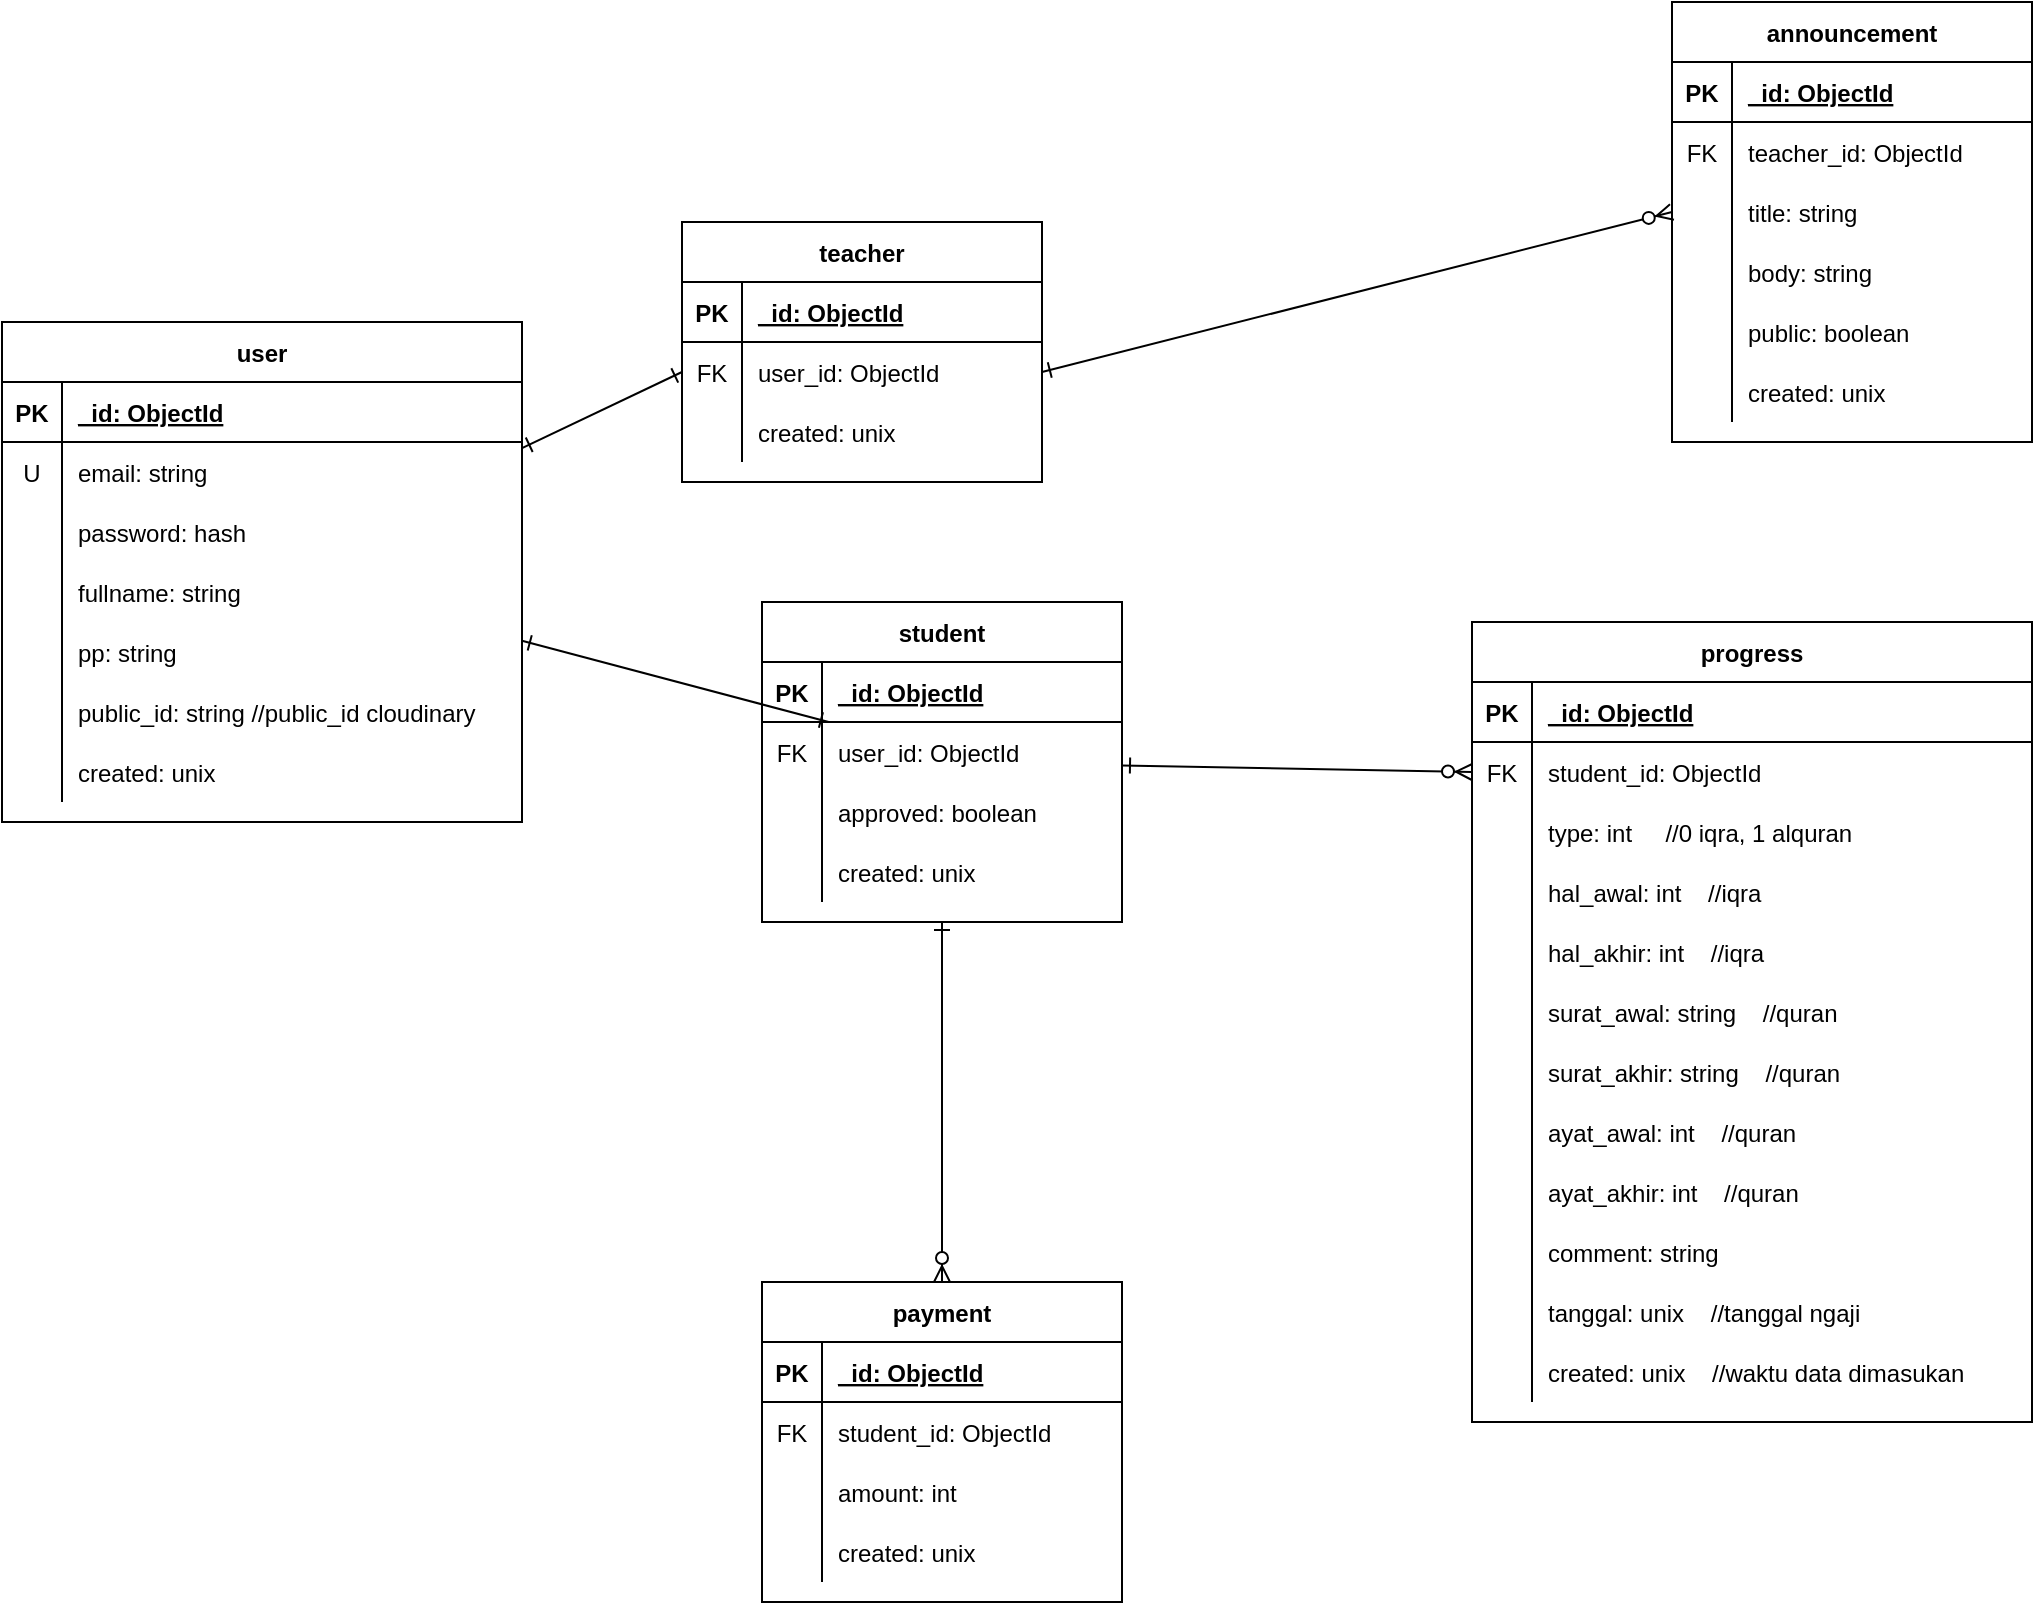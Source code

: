 <mxfile version="13.9.6" type="device"><diagram id="DV24gsyPPOaCLIw5aVf-" name="Page-1"><mxGraphModel dx="2463" dy="1317" grid="1" gridSize="10" guides="1" tooltips="1" connect="1" arrows="1" fold="1" page="1" pageScale="1" pageWidth="850" pageHeight="1100" math="0" shadow="0"><root><mxCell id="0"/><mxCell id="1" parent="0"/><mxCell id="O40sSl9qbwAh7Abz9LdF-49" style="rounded=0;orthogonalLoop=1;jettySize=auto;html=1;entryX=0;entryY=0.5;entryDx=0;entryDy=0;startArrow=ERone;startFill=0;endArrow=ERone;endFill=0;" parent="1" source="O40sSl9qbwAh7Abz9LdF-1" target="O40sSl9qbwAh7Abz9LdF-24" edge="1"><mxGeometry relative="1" as="geometry"/></mxCell><mxCell id="O40sSl9qbwAh7Abz9LdF-50" style="rounded=0;orthogonalLoop=1;jettySize=auto;html=1;startArrow=ERone;startFill=0;endArrow=ERone;endFill=0;" parent="1" source="O40sSl9qbwAh7Abz9LdF-1" target="O40sSl9qbwAh7Abz9LdF-43" edge="1"><mxGeometry relative="1" as="geometry"/></mxCell><mxCell id="O40sSl9qbwAh7Abz9LdF-1" value="user" style="shape=table;startSize=30;container=1;collapsible=1;childLayout=tableLayout;fixedRows=1;rowLines=0;fontStyle=1;align=center;resizeLast=1;" parent="1" vertex="1"><mxGeometry x="260" y="200" width="260" height="250" as="geometry"/></mxCell><mxCell id="O40sSl9qbwAh7Abz9LdF-2" value="" style="shape=partialRectangle;collapsible=0;dropTarget=0;pointerEvents=0;fillColor=none;top=0;left=0;bottom=1;right=0;points=[[0,0.5],[1,0.5]];portConstraint=eastwest;" parent="O40sSl9qbwAh7Abz9LdF-1" vertex="1"><mxGeometry y="30" width="260" height="30" as="geometry"/></mxCell><mxCell id="O40sSl9qbwAh7Abz9LdF-3" value="PK" style="shape=partialRectangle;connectable=0;fillColor=none;top=0;left=0;bottom=0;right=0;fontStyle=1;overflow=hidden;" parent="O40sSl9qbwAh7Abz9LdF-2" vertex="1"><mxGeometry width="30" height="30" as="geometry"/></mxCell><mxCell id="O40sSl9qbwAh7Abz9LdF-4" value="_id: ObjectId" style="shape=partialRectangle;connectable=0;fillColor=none;top=0;left=0;bottom=0;right=0;align=left;spacingLeft=6;fontStyle=5;overflow=hidden;" parent="O40sSl9qbwAh7Abz9LdF-2" vertex="1"><mxGeometry x="30" width="230" height="30" as="geometry"/></mxCell><mxCell id="O40sSl9qbwAh7Abz9LdF-5" value="" style="shape=partialRectangle;collapsible=0;dropTarget=0;pointerEvents=0;fillColor=none;top=0;left=0;bottom=0;right=0;points=[[0,0.5],[1,0.5]];portConstraint=eastwest;" parent="O40sSl9qbwAh7Abz9LdF-1" vertex="1"><mxGeometry y="60" width="260" height="30" as="geometry"/></mxCell><mxCell id="O40sSl9qbwAh7Abz9LdF-6" value="U" style="shape=partialRectangle;connectable=0;fillColor=none;top=0;left=0;bottom=0;right=0;editable=1;overflow=hidden;" parent="O40sSl9qbwAh7Abz9LdF-5" vertex="1"><mxGeometry width="30" height="30" as="geometry"/></mxCell><mxCell id="O40sSl9qbwAh7Abz9LdF-7" value="email: string" style="shape=partialRectangle;connectable=0;fillColor=none;top=0;left=0;bottom=0;right=0;align=left;spacingLeft=6;overflow=hidden;" parent="O40sSl9qbwAh7Abz9LdF-5" vertex="1"><mxGeometry x="30" width="230" height="30" as="geometry"/></mxCell><mxCell id="O40sSl9qbwAh7Abz9LdF-8" value="" style="shape=partialRectangle;collapsible=0;dropTarget=0;pointerEvents=0;fillColor=none;top=0;left=0;bottom=0;right=0;points=[[0,0.5],[1,0.5]];portConstraint=eastwest;" parent="O40sSl9qbwAh7Abz9LdF-1" vertex="1"><mxGeometry y="90" width="260" height="30" as="geometry"/></mxCell><mxCell id="O40sSl9qbwAh7Abz9LdF-9" value="" style="shape=partialRectangle;connectable=0;fillColor=none;top=0;left=0;bottom=0;right=0;editable=1;overflow=hidden;" parent="O40sSl9qbwAh7Abz9LdF-8" vertex="1"><mxGeometry width="30" height="30" as="geometry"/></mxCell><mxCell id="O40sSl9qbwAh7Abz9LdF-10" value="password: hash" style="shape=partialRectangle;connectable=0;fillColor=none;top=0;left=0;bottom=0;right=0;align=left;spacingLeft=6;overflow=hidden;" parent="O40sSl9qbwAh7Abz9LdF-8" vertex="1"><mxGeometry x="30" width="230" height="30" as="geometry"/></mxCell><mxCell id="O40sSl9qbwAh7Abz9LdF-11" value="" style="shape=partialRectangle;collapsible=0;dropTarget=0;pointerEvents=0;fillColor=none;top=0;left=0;bottom=0;right=0;points=[[0,0.5],[1,0.5]];portConstraint=eastwest;" parent="O40sSl9qbwAh7Abz9LdF-1" vertex="1"><mxGeometry y="120" width="260" height="30" as="geometry"/></mxCell><mxCell id="O40sSl9qbwAh7Abz9LdF-12" value="" style="shape=partialRectangle;connectable=0;fillColor=none;top=0;left=0;bottom=0;right=0;editable=1;overflow=hidden;" parent="O40sSl9qbwAh7Abz9LdF-11" vertex="1"><mxGeometry width="30" height="30" as="geometry"/></mxCell><mxCell id="O40sSl9qbwAh7Abz9LdF-13" value="fullname: string" style="shape=partialRectangle;connectable=0;fillColor=none;top=0;left=0;bottom=0;right=0;align=left;spacingLeft=6;overflow=hidden;" parent="O40sSl9qbwAh7Abz9LdF-11" vertex="1"><mxGeometry x="30" width="230" height="30" as="geometry"/></mxCell><mxCell id="O40sSl9qbwAh7Abz9LdF-14" value="" style="shape=partialRectangle;collapsible=0;dropTarget=0;pointerEvents=0;fillColor=none;top=0;left=0;bottom=0;right=0;points=[[0,0.5],[1,0.5]];portConstraint=eastwest;" parent="O40sSl9qbwAh7Abz9LdF-1" vertex="1"><mxGeometry y="150" width="260" height="30" as="geometry"/></mxCell><mxCell id="O40sSl9qbwAh7Abz9LdF-15" value="" style="shape=partialRectangle;connectable=0;fillColor=none;top=0;left=0;bottom=0;right=0;editable=1;overflow=hidden;" parent="O40sSl9qbwAh7Abz9LdF-14" vertex="1"><mxGeometry width="30" height="30" as="geometry"/></mxCell><mxCell id="O40sSl9qbwAh7Abz9LdF-16" value="pp: string" style="shape=partialRectangle;connectable=0;fillColor=none;top=0;left=0;bottom=0;right=0;align=left;spacingLeft=6;overflow=hidden;" parent="O40sSl9qbwAh7Abz9LdF-14" vertex="1"><mxGeometry x="30" width="230" height="30" as="geometry"/></mxCell><mxCell id="O40sSl9qbwAh7Abz9LdF-36" value="" style="shape=partialRectangle;collapsible=0;dropTarget=0;pointerEvents=0;fillColor=none;top=0;left=0;bottom=0;right=0;points=[[0,0.5],[1,0.5]];portConstraint=eastwest;" parent="O40sSl9qbwAh7Abz9LdF-1" vertex="1"><mxGeometry y="180" width="260" height="30" as="geometry"/></mxCell><mxCell id="O40sSl9qbwAh7Abz9LdF-37" value="" style="shape=partialRectangle;connectable=0;fillColor=none;top=0;left=0;bottom=0;right=0;editable=1;overflow=hidden;" parent="O40sSl9qbwAh7Abz9LdF-36" vertex="1"><mxGeometry width="30" height="30" as="geometry"/></mxCell><mxCell id="O40sSl9qbwAh7Abz9LdF-38" value="public_id: string //public_id cloudinary" style="shape=partialRectangle;connectable=0;fillColor=none;top=0;left=0;bottom=0;right=0;align=left;spacingLeft=6;overflow=hidden;" parent="O40sSl9qbwAh7Abz9LdF-36" vertex="1"><mxGeometry x="30" width="230" height="30" as="geometry"/></mxCell><mxCell id="_hJxSpxic40uHTcfQp2I-1" value="" style="shape=partialRectangle;collapsible=0;dropTarget=0;pointerEvents=0;fillColor=none;top=0;left=0;bottom=0;right=0;points=[[0,0.5],[1,0.5]];portConstraint=eastwest;" parent="O40sSl9qbwAh7Abz9LdF-1" vertex="1"><mxGeometry y="210" width="260" height="30" as="geometry"/></mxCell><mxCell id="_hJxSpxic40uHTcfQp2I-2" value="" style="shape=partialRectangle;connectable=0;fillColor=none;top=0;left=0;bottom=0;right=0;editable=1;overflow=hidden;" parent="_hJxSpxic40uHTcfQp2I-1" vertex="1"><mxGeometry width="30" height="30" as="geometry"/></mxCell><mxCell id="_hJxSpxic40uHTcfQp2I-3" value="created: unix" style="shape=partialRectangle;connectable=0;fillColor=none;top=0;left=0;bottom=0;right=0;align=left;spacingLeft=6;overflow=hidden;" parent="_hJxSpxic40uHTcfQp2I-1" vertex="1"><mxGeometry x="30" width="230" height="30" as="geometry"/></mxCell><mxCell id="O40sSl9qbwAh7Abz9LdF-70" style="rounded=0;orthogonalLoop=1;jettySize=auto;html=1;entryX=0;entryY=0.5;entryDx=0;entryDy=0;startArrow=ERone;startFill=0;endArrow=ERzeroToMany;endFill=1;exitX=1;exitY=0.5;exitDx=0;exitDy=0;" parent="1" source="O40sSl9qbwAh7Abz9LdF-24" target="O40sSl9qbwAh7Abz9LdF-58" edge="1"><mxGeometry relative="1" as="geometry"/></mxCell><mxCell id="O40sSl9qbwAh7Abz9LdF-20" value="teacher" style="shape=table;startSize=30;container=1;collapsible=1;childLayout=tableLayout;fixedRows=1;rowLines=0;fontStyle=1;align=center;resizeLast=1;" parent="1" vertex="1"><mxGeometry x="600" y="150" width="180" height="130" as="geometry"/></mxCell><mxCell id="O40sSl9qbwAh7Abz9LdF-21" value="" style="shape=partialRectangle;collapsible=0;dropTarget=0;pointerEvents=0;fillColor=none;top=0;left=0;bottom=1;right=0;points=[[0,0.5],[1,0.5]];portConstraint=eastwest;" parent="O40sSl9qbwAh7Abz9LdF-20" vertex="1"><mxGeometry y="30" width="180" height="30" as="geometry"/></mxCell><mxCell id="O40sSl9qbwAh7Abz9LdF-22" value="PK" style="shape=partialRectangle;connectable=0;fillColor=none;top=0;left=0;bottom=0;right=0;fontStyle=1;overflow=hidden;" parent="O40sSl9qbwAh7Abz9LdF-21" vertex="1"><mxGeometry width="30" height="30" as="geometry"/></mxCell><mxCell id="O40sSl9qbwAh7Abz9LdF-23" value="_id: ObjectId" style="shape=partialRectangle;connectable=0;fillColor=none;top=0;left=0;bottom=0;right=0;align=left;spacingLeft=6;fontStyle=5;overflow=hidden;" parent="O40sSl9qbwAh7Abz9LdF-21" vertex="1"><mxGeometry x="30" width="150" height="30" as="geometry"/></mxCell><mxCell id="O40sSl9qbwAh7Abz9LdF-24" value="" style="shape=partialRectangle;collapsible=0;dropTarget=0;pointerEvents=0;fillColor=none;top=0;left=0;bottom=0;right=0;points=[[0,0.5],[1,0.5]];portConstraint=eastwest;" parent="O40sSl9qbwAh7Abz9LdF-20" vertex="1"><mxGeometry y="60" width="180" height="30" as="geometry"/></mxCell><mxCell id="O40sSl9qbwAh7Abz9LdF-25" value="FK" style="shape=partialRectangle;connectable=0;fillColor=none;top=0;left=0;bottom=0;right=0;editable=1;overflow=hidden;" parent="O40sSl9qbwAh7Abz9LdF-24" vertex="1"><mxGeometry width="30" height="30" as="geometry"/></mxCell><mxCell id="O40sSl9qbwAh7Abz9LdF-26" value="user_id: ObjectId" style="shape=partialRectangle;connectable=0;fillColor=none;top=0;left=0;bottom=0;right=0;align=left;spacingLeft=6;overflow=hidden;" parent="O40sSl9qbwAh7Abz9LdF-24" vertex="1"><mxGeometry x="30" width="150" height="30" as="geometry"/></mxCell><mxCell id="O40sSl9qbwAh7Abz9LdF-33" value="" style="shape=partialRectangle;collapsible=0;dropTarget=0;pointerEvents=0;fillColor=none;top=0;left=0;bottom=0;right=0;points=[[0,0.5],[1,0.5]];portConstraint=eastwest;" parent="O40sSl9qbwAh7Abz9LdF-20" vertex="1"><mxGeometry y="90" width="180" height="30" as="geometry"/></mxCell><mxCell id="O40sSl9qbwAh7Abz9LdF-34" value="" style="shape=partialRectangle;connectable=0;fillColor=none;top=0;left=0;bottom=0;right=0;editable=1;overflow=hidden;" parent="O40sSl9qbwAh7Abz9LdF-33" vertex="1"><mxGeometry width="30" height="30" as="geometry"/></mxCell><mxCell id="O40sSl9qbwAh7Abz9LdF-35" value="created: unix" style="shape=partialRectangle;connectable=0;fillColor=none;top=0;left=0;bottom=0;right=0;align=left;spacingLeft=6;overflow=hidden;" parent="O40sSl9qbwAh7Abz9LdF-33" vertex="1"><mxGeometry x="30" width="150" height="30" as="geometry"/></mxCell><mxCell id="O40sSl9qbwAh7Abz9LdF-158" style="rounded=0;orthogonalLoop=1;jettySize=auto;html=1;entryX=0;entryY=0.5;entryDx=0;entryDy=0;startArrow=ERone;startFill=0;endArrow=ERzeroToMany;endFill=1;" parent="1" source="O40sSl9qbwAh7Abz9LdF-39" target="O40sSl9qbwAh7Abz9LdF-143" edge="1"><mxGeometry relative="1" as="geometry"/></mxCell><mxCell id="O40sSl9qbwAh7Abz9LdF-39" value="student" style="shape=table;startSize=30;container=1;collapsible=1;childLayout=tableLayout;fixedRows=1;rowLines=0;fontStyle=1;align=center;resizeLast=1;" parent="1" vertex="1"><mxGeometry x="640" y="340" width="180" height="160" as="geometry"/></mxCell><mxCell id="O40sSl9qbwAh7Abz9LdF-40" value="" style="shape=partialRectangle;collapsible=0;dropTarget=0;pointerEvents=0;fillColor=none;top=0;left=0;bottom=1;right=0;points=[[0,0.5],[1,0.5]];portConstraint=eastwest;" parent="O40sSl9qbwAh7Abz9LdF-39" vertex="1"><mxGeometry y="30" width="180" height="30" as="geometry"/></mxCell><mxCell id="O40sSl9qbwAh7Abz9LdF-41" value="PK" style="shape=partialRectangle;connectable=0;fillColor=none;top=0;left=0;bottom=0;right=0;fontStyle=1;overflow=hidden;" parent="O40sSl9qbwAh7Abz9LdF-40" vertex="1"><mxGeometry width="30" height="30" as="geometry"/></mxCell><mxCell id="O40sSl9qbwAh7Abz9LdF-42" value="_id: ObjectId" style="shape=partialRectangle;connectable=0;fillColor=none;top=0;left=0;bottom=0;right=0;align=left;spacingLeft=6;fontStyle=5;overflow=hidden;" parent="O40sSl9qbwAh7Abz9LdF-40" vertex="1"><mxGeometry x="30" width="150" height="30" as="geometry"/></mxCell><mxCell id="O40sSl9qbwAh7Abz9LdF-43" value="" style="shape=partialRectangle;collapsible=0;dropTarget=0;pointerEvents=0;fillColor=none;top=0;left=0;bottom=0;right=0;points=[[0,0.5],[1,0.5]];portConstraint=eastwest;" parent="O40sSl9qbwAh7Abz9LdF-39" vertex="1"><mxGeometry y="60" width="180" height="30" as="geometry"/></mxCell><mxCell id="O40sSl9qbwAh7Abz9LdF-44" value="FK" style="shape=partialRectangle;connectable=0;fillColor=none;top=0;left=0;bottom=0;right=0;editable=1;overflow=hidden;" parent="O40sSl9qbwAh7Abz9LdF-43" vertex="1"><mxGeometry width="30" height="30" as="geometry"/></mxCell><mxCell id="O40sSl9qbwAh7Abz9LdF-45" value="user_id: ObjectId" style="shape=partialRectangle;connectable=0;fillColor=none;top=0;left=0;bottom=0;right=0;align=left;spacingLeft=6;overflow=hidden;" parent="O40sSl9qbwAh7Abz9LdF-43" vertex="1"><mxGeometry x="30" width="150" height="30" as="geometry"/></mxCell><mxCell id="O40sSl9qbwAh7Abz9LdF-46" value="" style="shape=partialRectangle;collapsible=0;dropTarget=0;pointerEvents=0;fillColor=none;top=0;left=0;bottom=0;right=0;points=[[0,0.5],[1,0.5]];portConstraint=eastwest;" parent="O40sSl9qbwAh7Abz9LdF-39" vertex="1"><mxGeometry y="90" width="180" height="30" as="geometry"/></mxCell><mxCell id="O40sSl9qbwAh7Abz9LdF-47" value="" style="shape=partialRectangle;connectable=0;fillColor=none;top=0;left=0;bottom=0;right=0;editable=1;overflow=hidden;" parent="O40sSl9qbwAh7Abz9LdF-46" vertex="1"><mxGeometry width="30" height="30" as="geometry"/></mxCell><mxCell id="O40sSl9qbwAh7Abz9LdF-48" value="approved: boolean" style="shape=partialRectangle;connectable=0;fillColor=none;top=0;left=0;bottom=0;right=0;align=left;spacingLeft=6;overflow=hidden;" parent="O40sSl9qbwAh7Abz9LdF-46" vertex="1"><mxGeometry x="30" width="150" height="30" as="geometry"/></mxCell><mxCell id="O40sSl9qbwAh7Abz9LdF-87" value="" style="shape=partialRectangle;collapsible=0;dropTarget=0;pointerEvents=0;fillColor=none;top=0;left=0;bottom=0;right=0;points=[[0,0.5],[1,0.5]];portConstraint=eastwest;" parent="O40sSl9qbwAh7Abz9LdF-39" vertex="1"><mxGeometry y="120" width="180" height="30" as="geometry"/></mxCell><mxCell id="O40sSl9qbwAh7Abz9LdF-88" value="" style="shape=partialRectangle;connectable=0;fillColor=none;top=0;left=0;bottom=0;right=0;editable=1;overflow=hidden;" parent="O40sSl9qbwAh7Abz9LdF-87" vertex="1"><mxGeometry width="30" height="30" as="geometry"/></mxCell><mxCell id="O40sSl9qbwAh7Abz9LdF-89" value="created: unix" style="shape=partialRectangle;connectable=0;fillColor=none;top=0;left=0;bottom=0;right=0;align=left;spacingLeft=6;overflow=hidden;" parent="O40sSl9qbwAh7Abz9LdF-87" vertex="1"><mxGeometry x="30" width="150" height="30" as="geometry"/></mxCell><mxCell id="O40sSl9qbwAh7Abz9LdF-51" value="announcement" style="shape=table;startSize=30;container=1;collapsible=1;childLayout=tableLayout;fixedRows=1;rowLines=0;fontStyle=1;align=center;resizeLast=1;" parent="1" vertex="1"><mxGeometry x="1095" y="40" width="180" height="220" as="geometry"/></mxCell><mxCell id="O40sSl9qbwAh7Abz9LdF-52" value="" style="shape=partialRectangle;collapsible=0;dropTarget=0;pointerEvents=0;fillColor=none;top=0;left=0;bottom=1;right=0;points=[[0,0.5],[1,0.5]];portConstraint=eastwest;" parent="O40sSl9qbwAh7Abz9LdF-51" vertex="1"><mxGeometry y="30" width="180" height="30" as="geometry"/></mxCell><mxCell id="O40sSl9qbwAh7Abz9LdF-53" value="PK" style="shape=partialRectangle;connectable=0;fillColor=none;top=0;left=0;bottom=0;right=0;fontStyle=1;overflow=hidden;" parent="O40sSl9qbwAh7Abz9LdF-52" vertex="1"><mxGeometry width="30" height="30" as="geometry"/></mxCell><mxCell id="O40sSl9qbwAh7Abz9LdF-54" value="_id: ObjectId" style="shape=partialRectangle;connectable=0;fillColor=none;top=0;left=0;bottom=0;right=0;align=left;spacingLeft=6;fontStyle=5;overflow=hidden;" parent="O40sSl9qbwAh7Abz9LdF-52" vertex="1"><mxGeometry x="30" width="150" height="30" as="geometry"/></mxCell><mxCell id="O40sSl9qbwAh7Abz9LdF-55" value="" style="shape=partialRectangle;collapsible=0;dropTarget=0;pointerEvents=0;fillColor=none;top=0;left=0;bottom=0;right=0;points=[[0,0.5],[1,0.5]];portConstraint=eastwest;" parent="O40sSl9qbwAh7Abz9LdF-51" vertex="1"><mxGeometry y="60" width="180" height="30" as="geometry"/></mxCell><mxCell id="O40sSl9qbwAh7Abz9LdF-56" value="FK" style="shape=partialRectangle;connectable=0;fillColor=none;top=0;left=0;bottom=0;right=0;editable=1;overflow=hidden;" parent="O40sSl9qbwAh7Abz9LdF-55" vertex="1"><mxGeometry width="30" height="30" as="geometry"/></mxCell><mxCell id="O40sSl9qbwAh7Abz9LdF-57" value="teacher_id: ObjectId" style="shape=partialRectangle;connectable=0;fillColor=none;top=0;left=0;bottom=0;right=0;align=left;spacingLeft=6;overflow=hidden;" parent="O40sSl9qbwAh7Abz9LdF-55" vertex="1"><mxGeometry x="30" width="150" height="30" as="geometry"/></mxCell><mxCell id="O40sSl9qbwAh7Abz9LdF-58" value="" style="shape=partialRectangle;collapsible=0;dropTarget=0;pointerEvents=0;fillColor=none;top=0;left=0;bottom=0;right=0;points=[[0,0.5],[1,0.5]];portConstraint=eastwest;" parent="O40sSl9qbwAh7Abz9LdF-51" vertex="1"><mxGeometry y="90" width="180" height="30" as="geometry"/></mxCell><mxCell id="O40sSl9qbwAh7Abz9LdF-59" value="" style="shape=partialRectangle;connectable=0;fillColor=none;top=0;left=0;bottom=0;right=0;editable=1;overflow=hidden;" parent="O40sSl9qbwAh7Abz9LdF-58" vertex="1"><mxGeometry width="30" height="30" as="geometry"/></mxCell><mxCell id="O40sSl9qbwAh7Abz9LdF-60" value="title: string" style="shape=partialRectangle;connectable=0;fillColor=none;top=0;left=0;bottom=0;right=0;align=left;spacingLeft=6;overflow=hidden;" parent="O40sSl9qbwAh7Abz9LdF-58" vertex="1"><mxGeometry x="30" width="150" height="30" as="geometry"/></mxCell><mxCell id="O40sSl9qbwAh7Abz9LdF-61" value="" style="shape=partialRectangle;collapsible=0;dropTarget=0;pointerEvents=0;fillColor=none;top=0;left=0;bottom=0;right=0;points=[[0,0.5],[1,0.5]];portConstraint=eastwest;" parent="O40sSl9qbwAh7Abz9LdF-51" vertex="1"><mxGeometry y="120" width="180" height="30" as="geometry"/></mxCell><mxCell id="O40sSl9qbwAh7Abz9LdF-62" value="" style="shape=partialRectangle;connectable=0;fillColor=none;top=0;left=0;bottom=0;right=0;editable=1;overflow=hidden;" parent="O40sSl9qbwAh7Abz9LdF-61" vertex="1"><mxGeometry width="30" height="30" as="geometry"/></mxCell><mxCell id="O40sSl9qbwAh7Abz9LdF-63" value="body: string" style="shape=partialRectangle;connectable=0;fillColor=none;top=0;left=0;bottom=0;right=0;align=left;spacingLeft=6;overflow=hidden;" parent="O40sSl9qbwAh7Abz9LdF-61" vertex="1"><mxGeometry x="30" width="150" height="30" as="geometry"/></mxCell><mxCell id="O40sSl9qbwAh7Abz9LdF-67" value="" style="shape=partialRectangle;collapsible=0;dropTarget=0;pointerEvents=0;fillColor=none;top=0;left=0;bottom=0;right=0;points=[[0,0.5],[1,0.5]];portConstraint=eastwest;" parent="O40sSl9qbwAh7Abz9LdF-51" vertex="1"><mxGeometry y="150" width="180" height="30" as="geometry"/></mxCell><mxCell id="O40sSl9qbwAh7Abz9LdF-68" value="" style="shape=partialRectangle;connectable=0;fillColor=none;top=0;left=0;bottom=0;right=0;editable=1;overflow=hidden;" parent="O40sSl9qbwAh7Abz9LdF-67" vertex="1"><mxGeometry width="30" height="30" as="geometry"/></mxCell><mxCell id="O40sSl9qbwAh7Abz9LdF-69" value="public: boolean" style="shape=partialRectangle;connectable=0;fillColor=none;top=0;left=0;bottom=0;right=0;align=left;spacingLeft=6;overflow=hidden;" parent="O40sSl9qbwAh7Abz9LdF-67" vertex="1"><mxGeometry x="30" width="150" height="30" as="geometry"/></mxCell><mxCell id="O40sSl9qbwAh7Abz9LdF-94" value="" style="shape=partialRectangle;collapsible=0;dropTarget=0;pointerEvents=0;fillColor=none;top=0;left=0;bottom=0;right=0;points=[[0,0.5],[1,0.5]];portConstraint=eastwest;" parent="O40sSl9qbwAh7Abz9LdF-51" vertex="1"><mxGeometry y="180" width="180" height="30" as="geometry"/></mxCell><mxCell id="O40sSl9qbwAh7Abz9LdF-95" value="" style="shape=partialRectangle;connectable=0;fillColor=none;top=0;left=0;bottom=0;right=0;editable=1;overflow=hidden;" parent="O40sSl9qbwAh7Abz9LdF-94" vertex="1"><mxGeometry width="30" height="30" as="geometry"/></mxCell><mxCell id="O40sSl9qbwAh7Abz9LdF-96" value="created: unix" style="shape=partialRectangle;connectable=0;fillColor=none;top=0;left=0;bottom=0;right=0;align=left;spacingLeft=6;overflow=hidden;" parent="O40sSl9qbwAh7Abz9LdF-94" vertex="1"><mxGeometry x="30" width="150" height="30" as="geometry"/></mxCell><mxCell id="O40sSl9qbwAh7Abz9LdF-139" value="progress" style="shape=table;startSize=30;container=1;collapsible=1;childLayout=tableLayout;fixedRows=1;rowLines=0;fontStyle=1;align=center;resizeLast=1;" parent="1" vertex="1"><mxGeometry x="995" y="350" width="280" height="400" as="geometry"/></mxCell><mxCell id="O40sSl9qbwAh7Abz9LdF-140" value="" style="shape=partialRectangle;collapsible=0;dropTarget=0;pointerEvents=0;fillColor=none;top=0;left=0;bottom=1;right=0;points=[[0,0.5],[1,0.5]];portConstraint=eastwest;" parent="O40sSl9qbwAh7Abz9LdF-139" vertex="1"><mxGeometry y="30" width="280" height="30" as="geometry"/></mxCell><mxCell id="O40sSl9qbwAh7Abz9LdF-141" value="PK" style="shape=partialRectangle;connectable=0;fillColor=none;top=0;left=0;bottom=0;right=0;fontStyle=1;overflow=hidden;" parent="O40sSl9qbwAh7Abz9LdF-140" vertex="1"><mxGeometry width="30" height="30" as="geometry"/></mxCell><mxCell id="O40sSl9qbwAh7Abz9LdF-142" value="_id: ObjectId" style="shape=partialRectangle;connectable=0;fillColor=none;top=0;left=0;bottom=0;right=0;align=left;spacingLeft=6;fontStyle=5;overflow=hidden;" parent="O40sSl9qbwAh7Abz9LdF-140" vertex="1"><mxGeometry x="30" width="250" height="30" as="geometry"/></mxCell><mxCell id="O40sSl9qbwAh7Abz9LdF-143" value="" style="shape=partialRectangle;collapsible=0;dropTarget=0;pointerEvents=0;fillColor=none;top=0;left=0;bottom=0;right=0;points=[[0,0.5],[1,0.5]];portConstraint=eastwest;" parent="O40sSl9qbwAh7Abz9LdF-139" vertex="1"><mxGeometry y="60" width="280" height="30" as="geometry"/></mxCell><mxCell id="O40sSl9qbwAh7Abz9LdF-144" value="FK" style="shape=partialRectangle;connectable=0;fillColor=none;top=0;left=0;bottom=0;right=0;editable=1;overflow=hidden;" parent="O40sSl9qbwAh7Abz9LdF-143" vertex="1"><mxGeometry width="30" height="30" as="geometry"/></mxCell><mxCell id="O40sSl9qbwAh7Abz9LdF-145" value="student_id: ObjectId" style="shape=partialRectangle;connectable=0;fillColor=none;top=0;left=0;bottom=0;right=0;align=left;spacingLeft=6;overflow=hidden;" parent="O40sSl9qbwAh7Abz9LdF-143" vertex="1"><mxGeometry x="30" width="250" height="30" as="geometry"/></mxCell><mxCell id="O40sSl9qbwAh7Abz9LdF-146" value="" style="shape=partialRectangle;collapsible=0;dropTarget=0;pointerEvents=0;fillColor=none;top=0;left=0;bottom=0;right=0;points=[[0,0.5],[1,0.5]];portConstraint=eastwest;" parent="O40sSl9qbwAh7Abz9LdF-139" vertex="1"><mxGeometry y="90" width="280" height="30" as="geometry"/></mxCell><mxCell id="O40sSl9qbwAh7Abz9LdF-147" value="" style="shape=partialRectangle;connectable=0;fillColor=none;top=0;left=0;bottom=0;right=0;editable=1;overflow=hidden;" parent="O40sSl9qbwAh7Abz9LdF-146" vertex="1"><mxGeometry width="30" height="30" as="geometry"/></mxCell><mxCell id="O40sSl9qbwAh7Abz9LdF-148" value="type: int     //0 iqra, 1 alquran" style="shape=partialRectangle;connectable=0;fillColor=none;top=0;left=0;bottom=0;right=0;align=left;spacingLeft=6;overflow=hidden;" parent="O40sSl9qbwAh7Abz9LdF-146" vertex="1"><mxGeometry x="30" width="250" height="30" as="geometry"/></mxCell><mxCell id="O40sSl9qbwAh7Abz9LdF-149" value="" style="shape=partialRectangle;collapsible=0;dropTarget=0;pointerEvents=0;fillColor=none;top=0;left=0;bottom=0;right=0;points=[[0,0.5],[1,0.5]];portConstraint=eastwest;" parent="O40sSl9qbwAh7Abz9LdF-139" vertex="1"><mxGeometry y="120" width="280" height="30" as="geometry"/></mxCell><mxCell id="O40sSl9qbwAh7Abz9LdF-150" value="" style="shape=partialRectangle;connectable=0;fillColor=none;top=0;left=0;bottom=0;right=0;editable=1;overflow=hidden;" parent="O40sSl9qbwAh7Abz9LdF-149" vertex="1"><mxGeometry width="30" height="30" as="geometry"/></mxCell><mxCell id="O40sSl9qbwAh7Abz9LdF-151" value="hal_awal: int    //iqra" style="shape=partialRectangle;connectable=0;fillColor=none;top=0;left=0;bottom=0;right=0;align=left;spacingLeft=6;overflow=hidden;" parent="O40sSl9qbwAh7Abz9LdF-149" vertex="1"><mxGeometry x="30" width="250" height="30" as="geometry"/></mxCell><mxCell id="O40sSl9qbwAh7Abz9LdF-152" value="" style="shape=partialRectangle;collapsible=0;dropTarget=0;pointerEvents=0;fillColor=none;top=0;left=0;bottom=0;right=0;points=[[0,0.5],[1,0.5]];portConstraint=eastwest;" parent="O40sSl9qbwAh7Abz9LdF-139" vertex="1"><mxGeometry y="150" width="280" height="30" as="geometry"/></mxCell><mxCell id="O40sSl9qbwAh7Abz9LdF-153" value="" style="shape=partialRectangle;connectable=0;fillColor=none;top=0;left=0;bottom=0;right=0;editable=1;overflow=hidden;" parent="O40sSl9qbwAh7Abz9LdF-152" vertex="1"><mxGeometry width="30" height="30" as="geometry"/></mxCell><mxCell id="O40sSl9qbwAh7Abz9LdF-154" value="hal_akhir: int    //iqra" style="shape=partialRectangle;connectable=0;fillColor=none;top=0;left=0;bottom=0;right=0;align=left;spacingLeft=6;overflow=hidden;" parent="O40sSl9qbwAh7Abz9LdF-152" vertex="1"><mxGeometry x="30" width="250" height="30" as="geometry"/></mxCell><mxCell id="O40sSl9qbwAh7Abz9LdF-155" value="" style="shape=partialRectangle;collapsible=0;dropTarget=0;pointerEvents=0;fillColor=none;top=0;left=0;bottom=0;right=0;points=[[0,0.5],[1,0.5]];portConstraint=eastwest;" parent="O40sSl9qbwAh7Abz9LdF-139" vertex="1"><mxGeometry y="180" width="280" height="30" as="geometry"/></mxCell><mxCell id="O40sSl9qbwAh7Abz9LdF-156" value="" style="shape=partialRectangle;connectable=0;fillColor=none;top=0;left=0;bottom=0;right=0;editable=1;overflow=hidden;" parent="O40sSl9qbwAh7Abz9LdF-155" vertex="1"><mxGeometry width="30" height="30" as="geometry"/></mxCell><mxCell id="O40sSl9qbwAh7Abz9LdF-157" value="surat_awal: string    //quran" style="shape=partialRectangle;connectable=0;fillColor=none;top=0;left=0;bottom=0;right=0;align=left;spacingLeft=6;overflow=hidden;" parent="O40sSl9qbwAh7Abz9LdF-155" vertex="1"><mxGeometry x="30" width="250" height="30" as="geometry"/></mxCell><mxCell id="O40sSl9qbwAh7Abz9LdF-159" value="" style="shape=partialRectangle;collapsible=0;dropTarget=0;pointerEvents=0;fillColor=none;top=0;left=0;bottom=0;right=0;points=[[0,0.5],[1,0.5]];portConstraint=eastwest;" parent="O40sSl9qbwAh7Abz9LdF-139" vertex="1"><mxGeometry y="210" width="280" height="30" as="geometry"/></mxCell><mxCell id="O40sSl9qbwAh7Abz9LdF-160" value="" style="shape=partialRectangle;connectable=0;fillColor=none;top=0;left=0;bottom=0;right=0;editable=1;overflow=hidden;" parent="O40sSl9qbwAh7Abz9LdF-159" vertex="1"><mxGeometry width="30" height="30" as="geometry"/></mxCell><mxCell id="O40sSl9qbwAh7Abz9LdF-161" value="surat_akhir: string    //quran" style="shape=partialRectangle;connectable=0;fillColor=none;top=0;left=0;bottom=0;right=0;align=left;spacingLeft=6;overflow=hidden;" parent="O40sSl9qbwAh7Abz9LdF-159" vertex="1"><mxGeometry x="30" width="250" height="30" as="geometry"/></mxCell><mxCell id="O40sSl9qbwAh7Abz9LdF-162" value="" style="shape=partialRectangle;collapsible=0;dropTarget=0;pointerEvents=0;fillColor=none;top=0;left=0;bottom=0;right=0;points=[[0,0.5],[1,0.5]];portConstraint=eastwest;" parent="O40sSl9qbwAh7Abz9LdF-139" vertex="1"><mxGeometry y="240" width="280" height="30" as="geometry"/></mxCell><mxCell id="O40sSl9qbwAh7Abz9LdF-163" value="" style="shape=partialRectangle;connectable=0;fillColor=none;top=0;left=0;bottom=0;right=0;editable=1;overflow=hidden;" parent="O40sSl9qbwAh7Abz9LdF-162" vertex="1"><mxGeometry width="30" height="30" as="geometry"/></mxCell><mxCell id="O40sSl9qbwAh7Abz9LdF-164" value="ayat_awal: int    //quran" style="shape=partialRectangle;connectable=0;fillColor=none;top=0;left=0;bottom=0;right=0;align=left;spacingLeft=6;overflow=hidden;" parent="O40sSl9qbwAh7Abz9LdF-162" vertex="1"><mxGeometry x="30" width="250" height="30" as="geometry"/></mxCell><mxCell id="O40sSl9qbwAh7Abz9LdF-165" value="" style="shape=partialRectangle;collapsible=0;dropTarget=0;pointerEvents=0;fillColor=none;top=0;left=0;bottom=0;right=0;points=[[0,0.5],[1,0.5]];portConstraint=eastwest;" parent="O40sSl9qbwAh7Abz9LdF-139" vertex="1"><mxGeometry y="270" width="280" height="30" as="geometry"/></mxCell><mxCell id="O40sSl9qbwAh7Abz9LdF-166" value="" style="shape=partialRectangle;connectable=0;fillColor=none;top=0;left=0;bottom=0;right=0;editable=1;overflow=hidden;" parent="O40sSl9qbwAh7Abz9LdF-165" vertex="1"><mxGeometry width="30" height="30" as="geometry"/></mxCell><mxCell id="O40sSl9qbwAh7Abz9LdF-167" value="ayat_akhir: int    //quran" style="shape=partialRectangle;connectable=0;fillColor=none;top=0;left=0;bottom=0;right=0;align=left;spacingLeft=6;overflow=hidden;" parent="O40sSl9qbwAh7Abz9LdF-165" vertex="1"><mxGeometry x="30" width="250" height="30" as="geometry"/></mxCell><mxCell id="O40sSl9qbwAh7Abz9LdF-168" value="" style="shape=partialRectangle;collapsible=0;dropTarget=0;pointerEvents=0;fillColor=none;top=0;left=0;bottom=0;right=0;points=[[0,0.5],[1,0.5]];portConstraint=eastwest;" parent="O40sSl9qbwAh7Abz9LdF-139" vertex="1"><mxGeometry y="300" width="280" height="30" as="geometry"/></mxCell><mxCell id="O40sSl9qbwAh7Abz9LdF-169" value="" style="shape=partialRectangle;connectable=0;fillColor=none;top=0;left=0;bottom=0;right=0;editable=1;overflow=hidden;" parent="O40sSl9qbwAh7Abz9LdF-168" vertex="1"><mxGeometry width="30" height="30" as="geometry"/></mxCell><mxCell id="O40sSl9qbwAh7Abz9LdF-170" value="comment: string" style="shape=partialRectangle;connectable=0;fillColor=none;top=0;left=0;bottom=0;right=0;align=left;spacingLeft=6;overflow=hidden;" parent="O40sSl9qbwAh7Abz9LdF-168" vertex="1"><mxGeometry x="30" width="250" height="30" as="geometry"/></mxCell><mxCell id="O40sSl9qbwAh7Abz9LdF-171" value="" style="shape=partialRectangle;collapsible=0;dropTarget=0;pointerEvents=0;fillColor=none;top=0;left=0;bottom=0;right=0;points=[[0,0.5],[1,0.5]];portConstraint=eastwest;" parent="O40sSl9qbwAh7Abz9LdF-139" vertex="1"><mxGeometry y="330" width="280" height="30" as="geometry"/></mxCell><mxCell id="O40sSl9qbwAh7Abz9LdF-172" value="" style="shape=partialRectangle;connectable=0;fillColor=none;top=0;left=0;bottom=0;right=0;editable=1;overflow=hidden;" parent="O40sSl9qbwAh7Abz9LdF-171" vertex="1"><mxGeometry width="30" height="30" as="geometry"/></mxCell><mxCell id="O40sSl9qbwAh7Abz9LdF-173" value="tanggal: unix    //tanggal ngaji" style="shape=partialRectangle;connectable=0;fillColor=none;top=0;left=0;bottom=0;right=0;align=left;spacingLeft=6;overflow=hidden;" parent="O40sSl9qbwAh7Abz9LdF-171" vertex="1"><mxGeometry x="30" width="250" height="30" as="geometry"/></mxCell><mxCell id="O40sSl9qbwAh7Abz9LdF-177" value="" style="shape=partialRectangle;collapsible=0;dropTarget=0;pointerEvents=0;fillColor=none;top=0;left=0;bottom=0;right=0;points=[[0,0.5],[1,0.5]];portConstraint=eastwest;" parent="O40sSl9qbwAh7Abz9LdF-139" vertex="1"><mxGeometry y="360" width="280" height="30" as="geometry"/></mxCell><mxCell id="O40sSl9qbwAh7Abz9LdF-178" value="" style="shape=partialRectangle;connectable=0;fillColor=none;top=0;left=0;bottom=0;right=0;editable=1;overflow=hidden;" parent="O40sSl9qbwAh7Abz9LdF-177" vertex="1"><mxGeometry width="30" height="30" as="geometry"/></mxCell><mxCell id="O40sSl9qbwAh7Abz9LdF-179" value="created: unix    //waktu data dimasukan" style="shape=partialRectangle;connectable=0;fillColor=none;top=0;left=0;bottom=0;right=0;align=left;spacingLeft=6;overflow=hidden;" parent="O40sSl9qbwAh7Abz9LdF-177" vertex="1"><mxGeometry x="30" width="250" height="30" as="geometry"/></mxCell><mxCell id="p--ujOtAU0k5nD3Fx9z1-17" style="rounded=0;orthogonalLoop=1;jettySize=auto;html=1;entryX=0.5;entryY=1;entryDx=0;entryDy=0;startArrow=ERzeroToMany;startFill=1;endArrow=ERone;endFill=0;exitX=0.5;exitY=0;exitDx=0;exitDy=0;" parent="1" source="p--ujOtAU0k5nD3Fx9z1-1" target="O40sSl9qbwAh7Abz9LdF-39" edge="1"><mxGeometry relative="1" as="geometry"/></mxCell><mxCell id="p--ujOtAU0k5nD3Fx9z1-1" value="payment" style="shape=table;startSize=30;container=1;collapsible=1;childLayout=tableLayout;fixedRows=1;rowLines=0;fontStyle=1;align=center;resizeLast=1;" parent="1" vertex="1"><mxGeometry x="640" y="680" width="180" height="160" as="geometry"/></mxCell><mxCell id="p--ujOtAU0k5nD3Fx9z1-2" value="" style="shape=partialRectangle;collapsible=0;dropTarget=0;pointerEvents=0;fillColor=none;top=0;left=0;bottom=1;right=0;points=[[0,0.5],[1,0.5]];portConstraint=eastwest;" parent="p--ujOtAU0k5nD3Fx9z1-1" vertex="1"><mxGeometry y="30" width="180" height="30" as="geometry"/></mxCell><mxCell id="p--ujOtAU0k5nD3Fx9z1-3" value="PK" style="shape=partialRectangle;connectable=0;fillColor=none;top=0;left=0;bottom=0;right=0;fontStyle=1;overflow=hidden;" parent="p--ujOtAU0k5nD3Fx9z1-2" vertex="1"><mxGeometry width="30" height="30" as="geometry"/></mxCell><mxCell id="p--ujOtAU0k5nD3Fx9z1-4" value="_id: ObjectId" style="shape=partialRectangle;connectable=0;fillColor=none;top=0;left=0;bottom=0;right=0;align=left;spacingLeft=6;fontStyle=5;overflow=hidden;" parent="p--ujOtAU0k5nD3Fx9z1-2" vertex="1"><mxGeometry x="30" width="150" height="30" as="geometry"/></mxCell><mxCell id="p--ujOtAU0k5nD3Fx9z1-5" value="" style="shape=partialRectangle;collapsible=0;dropTarget=0;pointerEvents=0;fillColor=none;top=0;left=0;bottom=0;right=0;points=[[0,0.5],[1,0.5]];portConstraint=eastwest;" parent="p--ujOtAU0k5nD3Fx9z1-1" vertex="1"><mxGeometry y="60" width="180" height="30" as="geometry"/></mxCell><mxCell id="p--ujOtAU0k5nD3Fx9z1-6" value="FK" style="shape=partialRectangle;connectable=0;fillColor=none;top=0;left=0;bottom=0;right=0;editable=1;overflow=hidden;" parent="p--ujOtAU0k5nD3Fx9z1-5" vertex="1"><mxGeometry width="30" height="30" as="geometry"/></mxCell><mxCell id="p--ujOtAU0k5nD3Fx9z1-7" value="student_id: ObjectId" style="shape=partialRectangle;connectable=0;fillColor=none;top=0;left=0;bottom=0;right=0;align=left;spacingLeft=6;overflow=hidden;" parent="p--ujOtAU0k5nD3Fx9z1-5" vertex="1"><mxGeometry x="30" width="150" height="30" as="geometry"/></mxCell><mxCell id="p--ujOtAU0k5nD3Fx9z1-8" value="" style="shape=partialRectangle;collapsible=0;dropTarget=0;pointerEvents=0;fillColor=none;top=0;left=0;bottom=0;right=0;points=[[0,0.5],[1,0.5]];portConstraint=eastwest;" parent="p--ujOtAU0k5nD3Fx9z1-1" vertex="1"><mxGeometry y="90" width="180" height="30" as="geometry"/></mxCell><mxCell id="p--ujOtAU0k5nD3Fx9z1-9" value="" style="shape=partialRectangle;connectable=0;fillColor=none;top=0;left=0;bottom=0;right=0;editable=1;overflow=hidden;" parent="p--ujOtAU0k5nD3Fx9z1-8" vertex="1"><mxGeometry width="30" height="30" as="geometry"/></mxCell><mxCell id="p--ujOtAU0k5nD3Fx9z1-10" value="amount: int" style="shape=partialRectangle;connectable=0;fillColor=none;top=0;left=0;bottom=0;right=0;align=left;spacingLeft=6;overflow=hidden;" parent="p--ujOtAU0k5nD3Fx9z1-8" vertex="1"><mxGeometry x="30" width="150" height="30" as="geometry"/></mxCell><mxCell id="p--ujOtAU0k5nD3Fx9z1-11" value="" style="shape=partialRectangle;collapsible=0;dropTarget=0;pointerEvents=0;fillColor=none;top=0;left=0;bottom=0;right=0;points=[[0,0.5],[1,0.5]];portConstraint=eastwest;" parent="p--ujOtAU0k5nD3Fx9z1-1" vertex="1"><mxGeometry y="120" width="180" height="30" as="geometry"/></mxCell><mxCell id="p--ujOtAU0k5nD3Fx9z1-12" value="" style="shape=partialRectangle;connectable=0;fillColor=none;top=0;left=0;bottom=0;right=0;editable=1;overflow=hidden;" parent="p--ujOtAU0k5nD3Fx9z1-11" vertex="1"><mxGeometry width="30" height="30" as="geometry"/></mxCell><mxCell id="p--ujOtAU0k5nD3Fx9z1-13" value="created: unix" style="shape=partialRectangle;connectable=0;fillColor=none;top=0;left=0;bottom=0;right=0;align=left;spacingLeft=6;overflow=hidden;" parent="p--ujOtAU0k5nD3Fx9z1-11" vertex="1"><mxGeometry x="30" width="150" height="30" as="geometry"/></mxCell></root></mxGraphModel></diagram></mxfile>